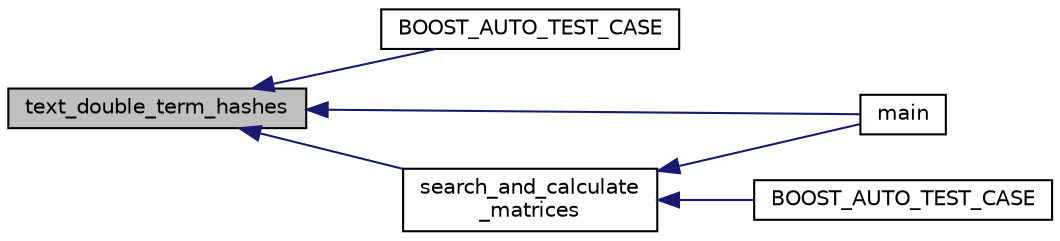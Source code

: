digraph "text_double_term_hashes"
{
 // INTERACTIVE_SVG=YES
  edge [fontname="Helvetica",fontsize="10",labelfontname="Helvetica",labelfontsize="10"];
  node [fontname="Helvetica",fontsize="10",shape=record];
  rankdir="LR";
  Node84 [label="text_double_term_hashes",height=0.2,width=0.4,color="black", fillcolor="grey75", style="filled", fontcolor="black"];
  Node84 -> Node85 [dir="back",color="midnightblue",fontsize="10",style="solid",fontname="Helvetica"];
  Node85 [label="BOOST_AUTO_TEST_CASE",height=0.2,width=0.4,color="black", fillcolor="white", style="filled",URL="$unit__tests_8cpp.html#a1c01fc68cb07ea8382249f4fdac0e16a"];
  Node84 -> Node86 [dir="back",color="midnightblue",fontsize="10",style="solid",fontname="Helvetica"];
  Node86 [label="main",height=0.2,width=0.4,color="black", fillcolor="white", style="filled",URL="$main_8cpp.html#ae66f6b31b5ad750f1fe042a706a4e3d4"];
  Node84 -> Node87 [dir="back",color="midnightblue",fontsize="10",style="solid",fontname="Helvetica"];
  Node87 [label="search_and_calculate\l_matrices",height=0.2,width=0.4,color="black", fillcolor="white", style="filled",URL="$functions_8hpp.html#a4a824c898b9d4a6b51237f1ecd3c0d72",tooltip="correcting input text hashes, maybe there are duplicates "];
  Node87 -> Node88 [dir="back",color="midnightblue",fontsize="10",style="solid",fontname="Helvetica"];
  Node88 [label="BOOST_AUTO_TEST_CASE",height=0.2,width=0.4,color="black", fillcolor="white", style="filled",URL="$unit__tests_8cpp.html#abaa5cfce54c23a33c409b73075478ea0"];
  Node87 -> Node86 [dir="back",color="midnightblue",fontsize="10",style="solid",fontname="Helvetica"];
}
